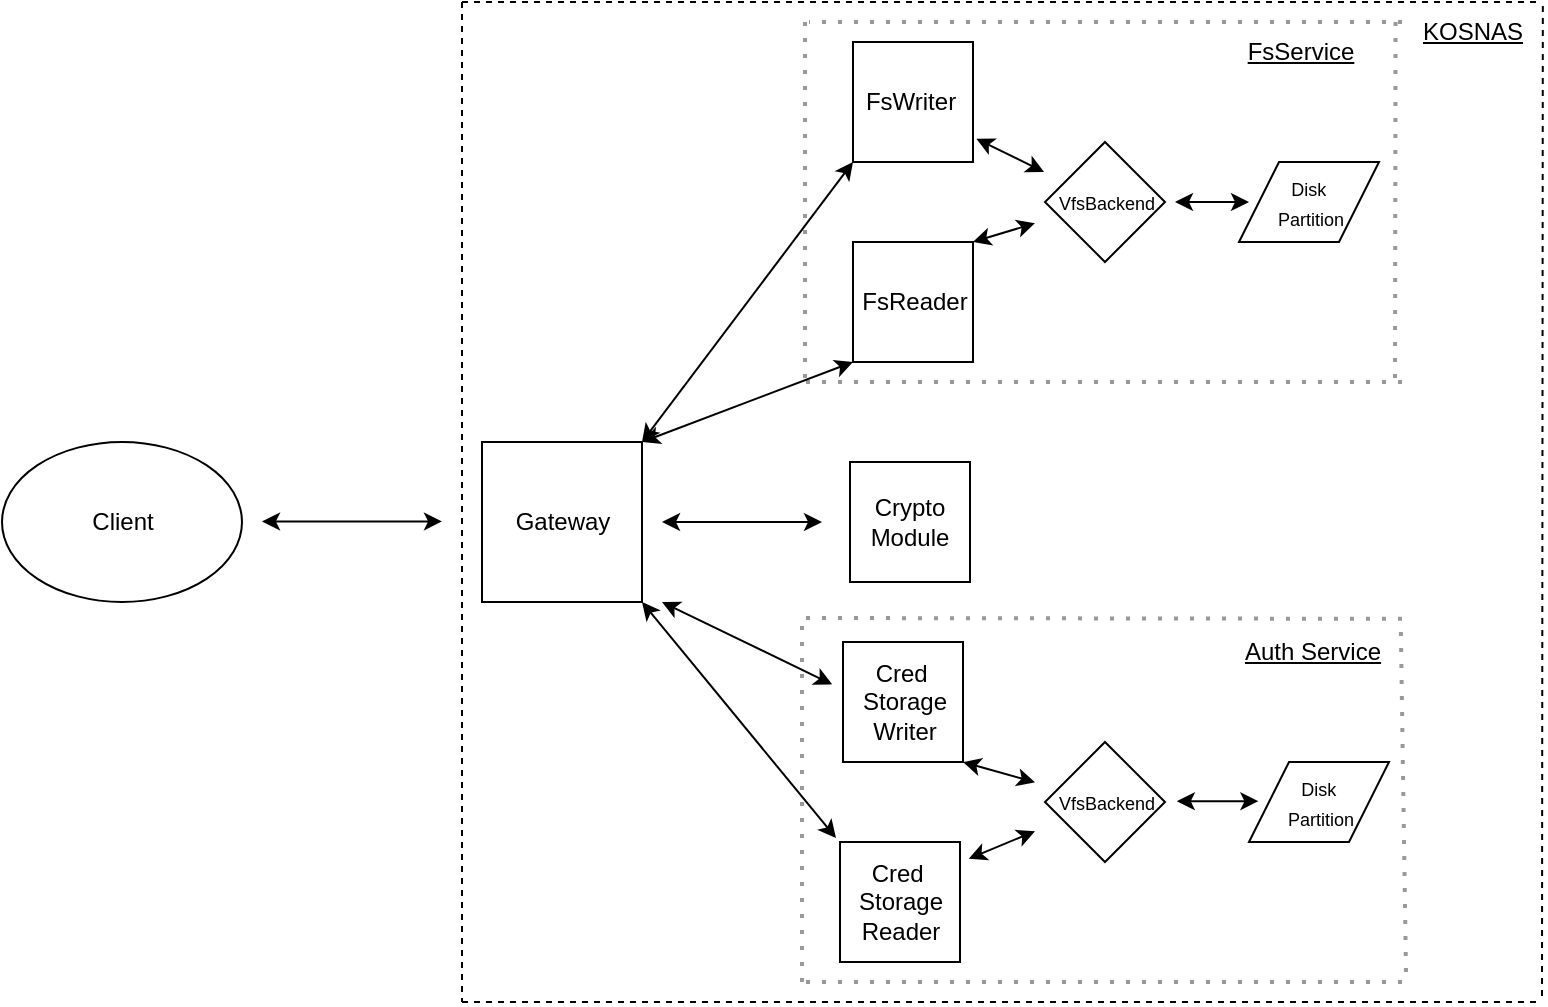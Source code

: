 <mxfile version="24.2.7" type="device">
  <diagram id="q5AMSSlMtCLBKaBylwJ7" name="Страница 1">
    <mxGraphModel dx="1147" dy="634" grid="1" gridSize="10" guides="1" tooltips="1" connect="1" arrows="1" fold="1" page="1" pageScale="1" pageWidth="827" pageHeight="1169" math="0" shadow="0">
      <root>
        <mxCell id="0" />
        <mxCell id="1" parent="0" />
        <mxCell id="Ya6bi7_PZgkg1N7OLImA-1" value="" style="whiteSpace=wrap;html=1;aspect=fixed;" parent="1" vertex="1">
          <mxGeometry x="240" y="240" width="80" height="80" as="geometry" />
        </mxCell>
        <mxCell id="Ya6bi7_PZgkg1N7OLImA-2" value="Gateway" style="text;html=1;align=center;verticalAlign=middle;resizable=0;points=[];autosize=1;strokeColor=none;fillColor=none;" parent="1" vertex="1">
          <mxGeometry x="245" y="265" width="70" height="30" as="geometry" />
        </mxCell>
        <mxCell id="Ya6bi7_PZgkg1N7OLImA-4" value="" style="endArrow=classic;startArrow=classic;html=1;rounded=0;" parent="1" edge="1">
          <mxGeometry width="50" height="50" relative="1" as="geometry">
            <mxPoint x="130" y="279.71" as="sourcePoint" />
            <mxPoint x="220" y="279.71" as="targetPoint" />
          </mxGeometry>
        </mxCell>
        <mxCell id="Ya6bi7_PZgkg1N7OLImA-6" value="" style="endArrow=none;dashed=1;html=1;rounded=0;" parent="1" edge="1">
          <mxGeometry width="50" height="50" relative="1" as="geometry">
            <mxPoint x="230" y="20" as="sourcePoint" />
            <mxPoint x="230" y="520" as="targetPoint" />
          </mxGeometry>
        </mxCell>
        <mxCell id="Ya6bi7_PZgkg1N7OLImA-10" value="" style="ellipse;whiteSpace=wrap;html=1;" parent="1" vertex="1">
          <mxGeometry y="240" width="120" height="80" as="geometry" />
        </mxCell>
        <mxCell id="Ya6bi7_PZgkg1N7OLImA-9" value="Client" style="text;html=1;align=center;verticalAlign=middle;resizable=0;points=[];autosize=1;strokeColor=none;fillColor=none;" parent="1" vertex="1">
          <mxGeometry x="35" y="265" width="50" height="30" as="geometry" />
        </mxCell>
        <mxCell id="Ya6bi7_PZgkg1N7OLImA-11" value="" style="whiteSpace=wrap;html=1;aspect=fixed;" parent="1" vertex="1">
          <mxGeometry x="425.5" y="40" width="60" height="60" as="geometry" />
        </mxCell>
        <mxCell id="Ya6bi7_PZgkg1N7OLImA-12" value="" style="whiteSpace=wrap;html=1;aspect=fixed;" parent="1" vertex="1">
          <mxGeometry x="425.5" y="140" width="60" height="60" as="geometry" />
        </mxCell>
        <mxCell id="Ya6bi7_PZgkg1N7OLImA-13" value="" style="rhombus;whiteSpace=wrap;html=1;" parent="1" vertex="1">
          <mxGeometry x="521.5" y="90" width="60" height="60" as="geometry" />
        </mxCell>
        <mxCell id="Ya6bi7_PZgkg1N7OLImA-15" value="" style="shape=parallelogram;perimeter=parallelogramPerimeter;whiteSpace=wrap;html=1;fixedSize=1;" parent="1" vertex="1">
          <mxGeometry x="618.5" y="100" width="70" height="40" as="geometry" />
        </mxCell>
        <mxCell id="Ya6bi7_PZgkg1N7OLImA-23" value="FsReader" style="text;html=1;align=center;verticalAlign=middle;resizable=0;points=[];autosize=1;strokeColor=none;fillColor=none;" parent="1" vertex="1">
          <mxGeometry x="415.5" y="155" width="80" height="30" as="geometry" />
        </mxCell>
        <mxCell id="Ya6bi7_PZgkg1N7OLImA-24" value="" style="endArrow=none;dashed=1;html=1;dashPattern=1 3;strokeWidth=2;rounded=0;opacity=40;" parent="1" edge="1">
          <mxGeometry width="50" height="50" relative="1" as="geometry">
            <mxPoint x="401.5" y="30" as="sourcePoint" />
            <mxPoint x="401.5" y="210" as="targetPoint" />
          </mxGeometry>
        </mxCell>
        <mxCell id="Ya6bi7_PZgkg1N7OLImA-25" value="" style="endArrow=none;dashed=1;html=1;dashPattern=1 3;strokeWidth=2;rounded=0;opacity=40;exitX=0.891;exitY=0.01;exitDx=0;exitDy=0;exitPerimeter=0;" parent="1" edge="1">
          <mxGeometry width="50" height="50" relative="1" as="geometry">
            <mxPoint x="696.78" y="30.0" as="sourcePoint" />
            <mxPoint x="696.5" y="209.7" as="targetPoint" />
          </mxGeometry>
        </mxCell>
        <mxCell id="Ya6bi7_PZgkg1N7OLImA-26" value="" style="endArrow=none;dashed=1;html=1;dashPattern=1 3;strokeWidth=2;rounded=0;opacity=40;" parent="1" edge="1">
          <mxGeometry width="50" height="50" relative="1" as="geometry">
            <mxPoint x="700" y="210" as="sourcePoint" />
            <mxPoint x="401.5" y="210" as="targetPoint" />
          </mxGeometry>
        </mxCell>
        <mxCell id="Ya6bi7_PZgkg1N7OLImA-27" value="" style="endArrow=none;dashed=1;html=1;dashPattern=1 3;strokeWidth=2;rounded=0;opacity=40;" parent="1" edge="1">
          <mxGeometry width="50" height="50" relative="1" as="geometry">
            <mxPoint x="700" y="30" as="sourcePoint" />
            <mxPoint x="403.5" y="30" as="targetPoint" />
          </mxGeometry>
        </mxCell>
        <mxCell id="Ya6bi7_PZgkg1N7OLImA-28" value="FsService" style="text;html=1;align=center;verticalAlign=middle;resizable=0;points=[];autosize=1;strokeColor=none;fillColor=none;fontStyle=4" parent="1" vertex="1">
          <mxGeometry x="608.5" y="30" width="80" height="30" as="geometry" />
        </mxCell>
        <mxCell id="Ya6bi7_PZgkg1N7OLImA-33" value="&lt;font style=&quot;font-size: 9px;&quot;&gt;VfsBackend&lt;/font&gt;" style="text;html=1;align=center;verticalAlign=middle;resizable=0;points=[];autosize=1;strokeColor=none;fillColor=none;" parent="1" vertex="1">
          <mxGeometry x="516.5" y="105" width="70" height="30" as="geometry" />
        </mxCell>
        <mxCell id="Ya6bi7_PZgkg1N7OLImA-35" value="&lt;font style=&quot;font-size: 9px;&quot;&gt;Disk&lt;/font&gt;&lt;font style=&quot;font-size: 8px;&quot;&gt;&amp;nbsp;&lt;/font&gt;&lt;div&gt;&lt;font style=&quot;font-size: 9px;&quot;&gt;Partition&lt;/font&gt;&lt;/div&gt;" style="text;html=1;align=center;verticalAlign=middle;resizable=0;points=[];autosize=1;strokeColor=none;fillColor=none;" parent="1" vertex="1">
          <mxGeometry x="623.5" y="100" width="60" height="40" as="geometry" />
        </mxCell>
        <mxCell id="Ya6bi7_PZgkg1N7OLImA-46" value="" style="whiteSpace=wrap;html=1;aspect=fixed;" parent="1" vertex="1">
          <mxGeometry x="420.5" y="340" width="60" height="60" as="geometry" />
        </mxCell>
        <mxCell id="Ya6bi7_PZgkg1N7OLImA-47" value="" style="whiteSpace=wrap;html=1;aspect=fixed;" parent="1" vertex="1">
          <mxGeometry x="419" y="440" width="60" height="60" as="geometry" />
        </mxCell>
        <mxCell id="Ya6bi7_PZgkg1N7OLImA-48" value="" style="rhombus;whiteSpace=wrap;html=1;" parent="1" vertex="1">
          <mxGeometry x="521.5" y="390" width="60" height="60" as="geometry" />
        </mxCell>
        <mxCell id="Ya6bi7_PZgkg1N7OLImA-50" value="" style="shape=parallelogram;perimeter=parallelogramPerimeter;whiteSpace=wrap;html=1;fixedSize=1;" parent="1" vertex="1">
          <mxGeometry x="623.5" y="400" width="70" height="40" as="geometry" />
        </mxCell>
        <mxCell id="Ya6bi7_PZgkg1N7OLImA-54" value="&lt;font style=&quot;font-size: 9px;&quot;&gt;VfsBackend&lt;/font&gt;" style="text;html=1;align=center;verticalAlign=middle;resizable=0;points=[];autosize=1;strokeColor=none;fillColor=none;" parent="1" vertex="1">
          <mxGeometry x="516.5" y="405" width="70" height="30" as="geometry" />
        </mxCell>
        <mxCell id="Ya6bi7_PZgkg1N7OLImA-57" value="&lt;font style=&quot;font-size: 9px;&quot;&gt;Disk&lt;/font&gt;&lt;font style=&quot;font-size: 8px;&quot;&gt;&amp;nbsp;&lt;/font&gt;&lt;div&gt;&lt;font style=&quot;font-size: 9px;&quot;&gt;Partition&lt;/font&gt;&lt;/div&gt;" style="text;html=1;align=center;verticalAlign=middle;resizable=0;points=[];autosize=1;strokeColor=none;fillColor=none;" parent="1" vertex="1">
          <mxGeometry x="628.5" y="400" width="60" height="40" as="geometry" />
        </mxCell>
        <mxCell id="Ya6bi7_PZgkg1N7OLImA-63" value="Cred&amp;nbsp;&lt;div&gt;Storage&lt;div&gt;Writer&lt;/div&gt;&lt;/div&gt;" style="text;html=1;align=center;verticalAlign=middle;resizable=0;points=[];autosize=1;strokeColor=none;fillColor=none;" parent="1" vertex="1">
          <mxGeometry x="415.5" y="340" width="70" height="60" as="geometry" />
        </mxCell>
        <mxCell id="Ya6bi7_PZgkg1N7OLImA-64" value="Cred&amp;nbsp;&lt;div&gt;Storage&lt;div&gt;Reader&lt;/div&gt;&lt;/div&gt;" style="text;html=1;align=center;verticalAlign=middle;resizable=0;points=[];autosize=1;strokeColor=none;fillColor=none;" parent="1" vertex="1">
          <mxGeometry x="414" y="440" width="70" height="60" as="geometry" />
        </mxCell>
        <mxCell id="Ya6bi7_PZgkg1N7OLImA-67" value="" style="endArrow=none;dashed=1;html=1;dashPattern=1 3;strokeWidth=2;rounded=0;textOpacity=0;opacity=40;" parent="1" edge="1">
          <mxGeometry width="50" height="50" relative="1" as="geometry">
            <mxPoint x="400" y="510" as="sourcePoint" />
            <mxPoint x="400" y="330" as="targetPoint" />
          </mxGeometry>
        </mxCell>
        <mxCell id="Ya6bi7_PZgkg1N7OLImA-68" value="" style="endArrow=none;dashed=1;html=1;dashPattern=1 3;strokeWidth=2;rounded=0;textOpacity=0;opacity=40;entryX=0.993;entryY=0;entryDx=0;entryDy=0;entryPerimeter=0;" parent="1" target="Ya6bi7_PZgkg1N7OLImA-71" edge="1">
          <mxGeometry width="50" height="50" relative="1" as="geometry">
            <mxPoint x="702" y="505" as="sourcePoint" />
            <mxPoint x="700" y="255" as="targetPoint" />
          </mxGeometry>
        </mxCell>
        <mxCell id="Ya6bi7_PZgkg1N7OLImA-69" value="" style="endArrow=none;dashed=1;html=1;dashPattern=1 3;strokeWidth=2;rounded=0;textOpacity=90;fontColor=#00FFFF;opacity=40;" parent="1" edge="1">
          <mxGeometry width="50" height="50" relative="1" as="geometry">
            <mxPoint x="402" y="510" as="sourcePoint" />
            <mxPoint x="700" y="510" as="targetPoint" />
          </mxGeometry>
        </mxCell>
        <mxCell id="Ya6bi7_PZgkg1N7OLImA-70" value="" style="endArrow=none;dashed=1;html=1;dashPattern=1 3;strokeWidth=2;rounded=0;labelBackgroundColor=default;fontColor=default;opacity=40;entryX=1.041;entryY=-0.053;entryDx=0;entryDy=0;entryPerimeter=0;" parent="1" target="Ya6bi7_PZgkg1N7OLImA-71" edge="1">
          <mxGeometry width="50" height="50" relative="1" as="geometry">
            <mxPoint x="402" y="328" as="sourcePoint" />
            <mxPoint x="762" y="250" as="targetPoint" />
          </mxGeometry>
        </mxCell>
        <mxCell id="Ya6bi7_PZgkg1N7OLImA-71" value="Auth Service" style="text;html=1;align=center;verticalAlign=middle;resizable=0;points=[];autosize=1;strokeColor=none;fillColor=none;fontStyle=4" parent="1" vertex="1">
          <mxGeometry x="610" y="330" width="90" height="30" as="geometry" />
        </mxCell>
        <mxCell id="Ya6bi7_PZgkg1N7OLImA-72" value="" style="endArrow=classic;startArrow=classic;html=1;rounded=0;exitX=1;exitY=1;exitDx=0;exitDy=0;entryX=0.043;entryY=-0.033;entryDx=0;entryDy=0;entryPerimeter=0;" parent="1" source="Ya6bi7_PZgkg1N7OLImA-1" target="Ya6bi7_PZgkg1N7OLImA-64" edge="1">
          <mxGeometry width="50" height="50" relative="1" as="geometry">
            <mxPoint x="320" y="340" as="sourcePoint" />
            <mxPoint x="400" y="400" as="targetPoint" />
          </mxGeometry>
        </mxCell>
        <mxCell id="kObddMSYxXIqRNJCpM_w-1" value="" style="endArrow=none;dashed=1;html=1;rounded=0;" parent="1" edge="1">
          <mxGeometry width="50" height="50" relative="1" as="geometry">
            <mxPoint x="230" y="520" as="sourcePoint" />
            <mxPoint x="770" y="520" as="targetPoint" />
          </mxGeometry>
        </mxCell>
        <mxCell id="kObddMSYxXIqRNJCpM_w-2" value="" style="endArrow=none;dashed=1;html=1;rounded=0;" parent="1" edge="1">
          <mxGeometry width="50" height="50" relative="1" as="geometry">
            <mxPoint x="230" y="20" as="sourcePoint" />
            <mxPoint x="770" y="20" as="targetPoint" />
          </mxGeometry>
        </mxCell>
        <mxCell id="kObddMSYxXIqRNJCpM_w-3" value="" style="endArrow=none;dashed=1;html=1;rounded=0;exitX=1.006;exitY=0.067;exitDx=0;exitDy=0;exitPerimeter=0;" parent="1" source="kObddMSYxXIqRNJCpM_w-4" edge="1">
          <mxGeometry width="50" height="50" relative="1" as="geometry">
            <mxPoint x="770" y="10" as="sourcePoint" />
            <mxPoint x="770" y="520" as="targetPoint" />
          </mxGeometry>
        </mxCell>
        <mxCell id="kObddMSYxXIqRNJCpM_w-4" value="KOSNAS" style="text;html=1;align=center;verticalAlign=middle;resizable=0;points=[];autosize=1;strokeColor=none;fillColor=none;fontStyle=4" parent="1" vertex="1">
          <mxGeometry x="700" y="20" width="70" height="30" as="geometry" />
        </mxCell>
        <mxCell id="kObddMSYxXIqRNJCpM_w-5" value="FsWriter" style="text;html=1;align=center;verticalAlign=middle;resizable=0;points=[];autosize=1;strokeColor=none;fillColor=none;" parent="1" vertex="1">
          <mxGeometry x="419" y="55" width="70" height="30" as="geometry" />
        </mxCell>
        <mxCell id="kObddMSYxXIqRNJCpM_w-10" value="" style="endArrow=classic;startArrow=classic;html=1;rounded=0;exitX=1;exitY=1;exitDx=0;exitDy=0;entryX=0;entryY=1;entryDx=0;entryDy=0;" parent="1" target="Ya6bi7_PZgkg1N7OLImA-11" edge="1">
          <mxGeometry width="50" height="50" relative="1" as="geometry">
            <mxPoint x="320" y="240" as="sourcePoint" />
            <mxPoint x="400" y="160" as="targetPoint" />
          </mxGeometry>
        </mxCell>
        <mxCell id="B9lAju1d9zfbQMRKTvMe-1" value="" style="endArrow=classic;startArrow=classic;html=1;rounded=0;exitX=1;exitY=0;exitDx=0;exitDy=0;entryX=0;entryY=1;entryDx=0;entryDy=0;" parent="1" source="Ya6bi7_PZgkg1N7OLImA-1" target="Ya6bi7_PZgkg1N7OLImA-12" edge="1">
          <mxGeometry width="50" height="50" relative="1" as="geometry">
            <mxPoint x="330" y="250" as="sourcePoint" />
            <mxPoint x="434" y="160" as="targetPoint" />
          </mxGeometry>
        </mxCell>
        <mxCell id="JNc8G8Ka5s_Ysx4ef1w4-10" value="" style="endArrow=classic;startArrow=classic;html=1;rounded=0;entryX=-0.006;entryY=0.353;entryDx=0;entryDy=0;entryPerimeter=0;" parent="1" target="Ya6bi7_PZgkg1N7OLImA-63" edge="1">
          <mxGeometry width="50" height="50" relative="1" as="geometry">
            <mxPoint x="330" y="320" as="sourcePoint" />
            <mxPoint x="429" y="390" as="targetPoint" />
          </mxGeometry>
        </mxCell>
        <mxCell id="JNc8G8Ka5s_Ysx4ef1w4-11" value="" style="endArrow=classic;startArrow=classic;html=1;rounded=0;exitX=1;exitY=1;exitDx=0;exitDy=0;" parent="1" source="Ya6bi7_PZgkg1N7OLImA-46" target="Ya6bi7_PZgkg1N7OLImA-54" edge="1">
          <mxGeometry width="50" height="50" relative="1" as="geometry">
            <mxPoint x="320" y="260" as="sourcePoint" />
            <mxPoint x="370" y="210" as="targetPoint" />
          </mxGeometry>
        </mxCell>
        <mxCell id="JNc8G8Ka5s_Ysx4ef1w4-12" value="" style="endArrow=classic;startArrow=classic;html=1;rounded=0;exitX=0.991;exitY=0.14;exitDx=0;exitDy=0;exitPerimeter=0;" parent="1" source="Ya6bi7_PZgkg1N7OLImA-64" target="Ya6bi7_PZgkg1N7OLImA-54" edge="1">
          <mxGeometry width="50" height="50" relative="1" as="geometry">
            <mxPoint x="489" y="333" as="sourcePoint" />
            <mxPoint x="542" y="375" as="targetPoint" />
          </mxGeometry>
        </mxCell>
        <mxCell id="JNc8G8Ka5s_Ysx4ef1w4-13" value="" style="endArrow=classic;startArrow=classic;html=1;rounded=0;exitX=1.013;exitY=0.487;exitDx=0;exitDy=0;exitPerimeter=0;entryX=-0.005;entryY=0.49;entryDx=0;entryDy=0;entryPerimeter=0;" parent="1" source="Ya6bi7_PZgkg1N7OLImA-54" target="Ya6bi7_PZgkg1N7OLImA-57" edge="1">
          <mxGeometry width="50" height="50" relative="1" as="geometry">
            <mxPoint x="320" y="260" as="sourcePoint" />
            <mxPoint x="620" y="380" as="targetPoint" />
          </mxGeometry>
        </mxCell>
        <mxCell id="JNc8G8Ka5s_Ysx4ef1w4-15" value="" style="endArrow=classic;startArrow=classic;html=1;rounded=0;entryX=0.974;entryY=1.111;entryDx=0;entryDy=0;entryPerimeter=0;" parent="1" source="Ya6bi7_PZgkg1N7OLImA-33" target="kObddMSYxXIqRNJCpM_w-5" edge="1">
          <mxGeometry width="50" height="50" relative="1" as="geometry">
            <mxPoint x="450" y="260" as="sourcePoint" />
            <mxPoint x="500" y="210" as="targetPoint" />
          </mxGeometry>
        </mxCell>
        <mxCell id="JNc8G8Ka5s_Ysx4ef1w4-16" value="" style="endArrow=classic;startArrow=classic;html=1;rounded=0;entryX=1;entryY=0;entryDx=0;entryDy=0;" parent="1" source="Ya6bi7_PZgkg1N7OLImA-33" target="Ya6bi7_PZgkg1N7OLImA-12" edge="1">
          <mxGeometry width="50" height="50" relative="1" as="geometry">
            <mxPoint x="450" y="260" as="sourcePoint" />
            <mxPoint x="500" y="210" as="targetPoint" />
          </mxGeometry>
        </mxCell>
        <mxCell id="JNc8G8Ka5s_Ysx4ef1w4-17" value="" style="endArrow=classic;startArrow=classic;html=1;rounded=0;" parent="1" source="Ya6bi7_PZgkg1N7OLImA-33" target="Ya6bi7_PZgkg1N7OLImA-35" edge="1">
          <mxGeometry width="50" height="50" relative="1" as="geometry">
            <mxPoint x="527" y="141" as="sourcePoint" />
            <mxPoint x="496" y="150" as="targetPoint" />
          </mxGeometry>
        </mxCell>
        <mxCell id="aqeYxs5lm5KEzRwpT9HT-1" value="Crypto&lt;div&gt;Module&lt;/div&gt;" style="whiteSpace=wrap;html=1;aspect=fixed;" parent="1" vertex="1">
          <mxGeometry x="424" y="250" width="60" height="60" as="geometry" />
        </mxCell>
        <mxCell id="aqeYxs5lm5KEzRwpT9HT-2" value="" style="endArrow=classic;startArrow=classic;html=1;rounded=0;" parent="1" edge="1">
          <mxGeometry width="50" height="50" relative="1" as="geometry">
            <mxPoint x="330" y="280" as="sourcePoint" />
            <mxPoint x="410" y="280" as="targetPoint" />
          </mxGeometry>
        </mxCell>
      </root>
    </mxGraphModel>
  </diagram>
</mxfile>
